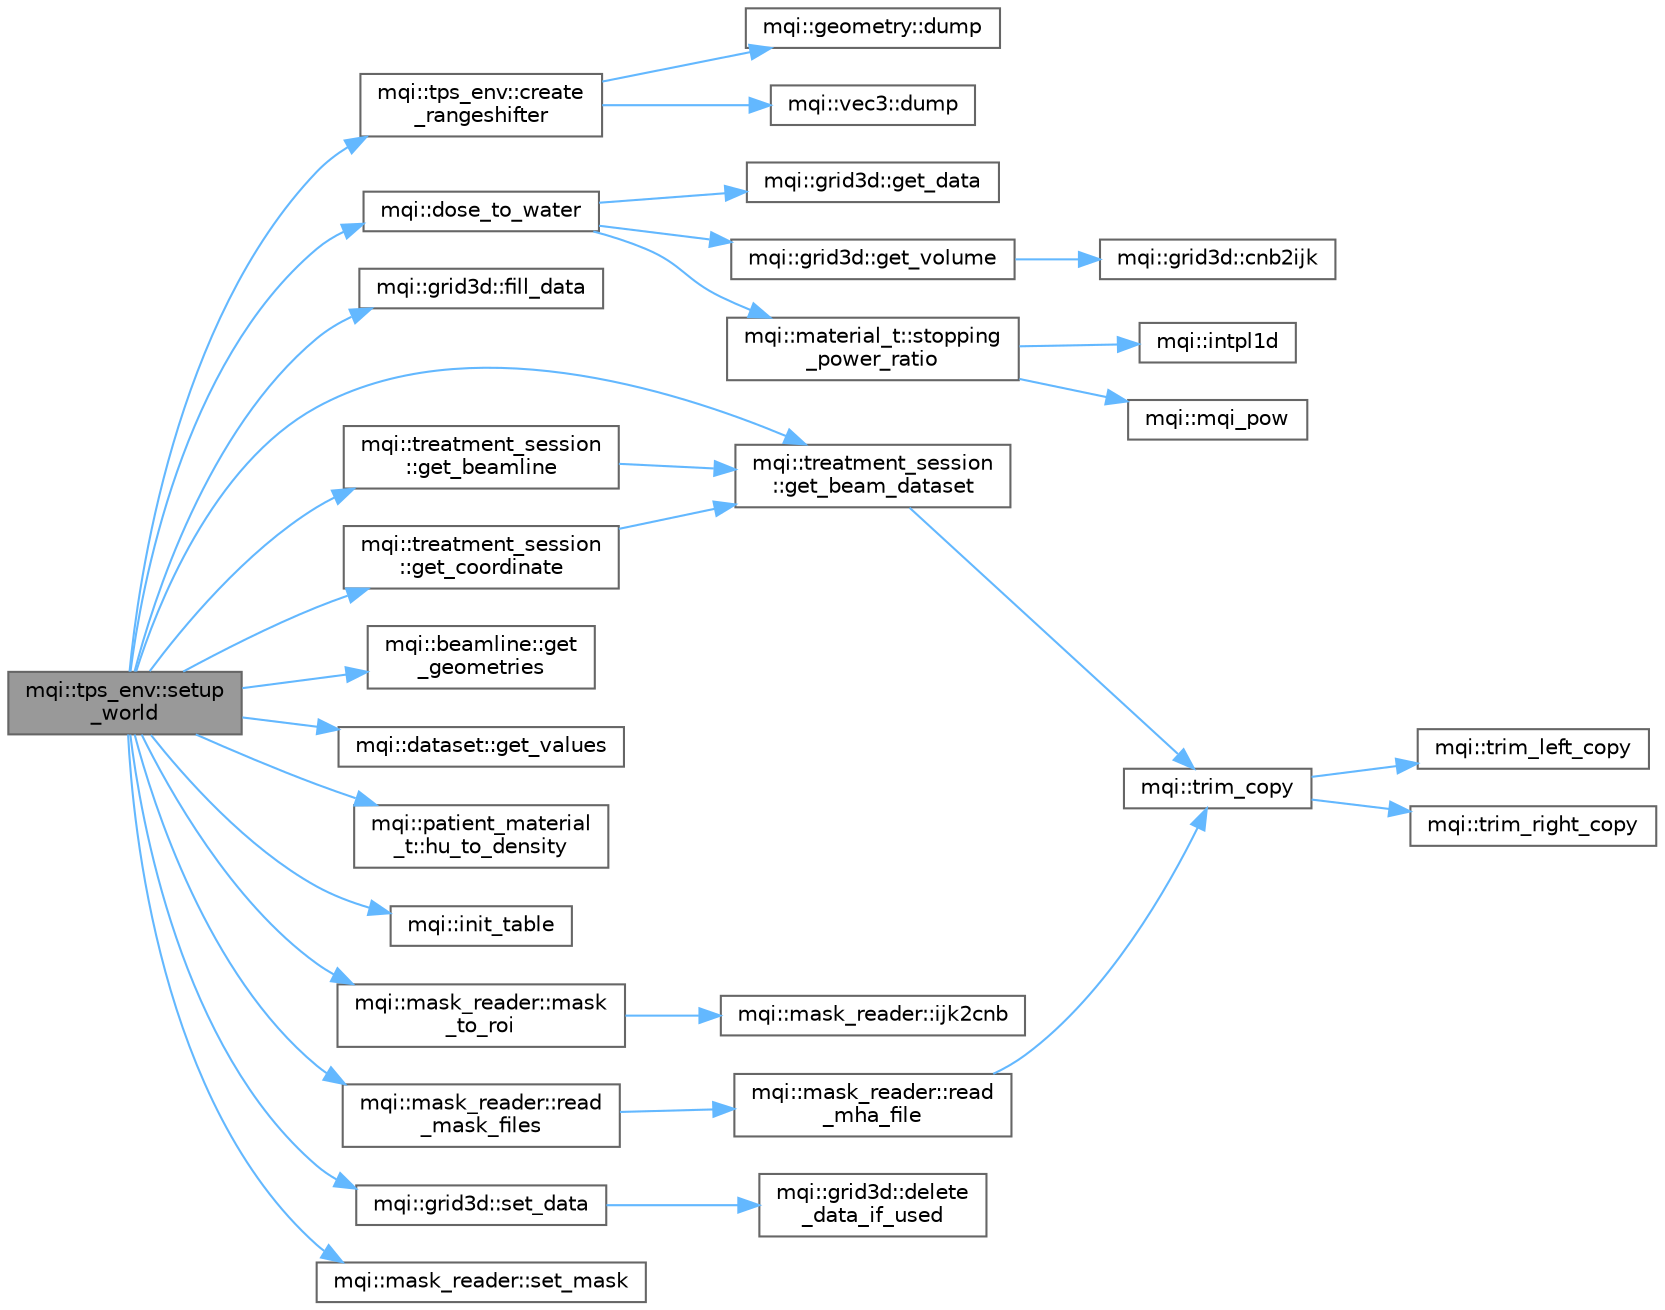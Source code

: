 digraph "mqi::tps_env::setup_world"
{
 // LATEX_PDF_SIZE
  bgcolor="transparent";
  edge [fontname=Helvetica,fontsize=10,labelfontname=Helvetica,labelfontsize=10];
  node [fontname=Helvetica,fontsize=10,shape=box,height=0.2,width=0.4];
  rankdir="LR";
  Node1 [id="Node000001",label="mqi::tps_env::setup\l_world",height=0.2,width=0.4,color="gray40", fillcolor="grey60", style="filled", fontcolor="black",tooltip="Sets up the world geometry, including the patient geometry from CT data and beamline components."];
  Node1 -> Node2 [id="edge1_Node000001_Node000002",color="steelblue1",style="solid",tooltip=" "];
  Node2 [id="Node000002",label="mqi::tps_env::create\l_rangeshifter",height=0.2,width=0.4,color="grey40", fillcolor="white", style="filled",URL="$classmqi_1_1tps__env.html#afde2823460b76e432a3ac2e4a2246fe6",tooltip="Creates a rangeshifter geometry node."];
  Node2 -> Node3 [id="edge2_Node000002_Node000003",color="steelblue1",style="solid",tooltip=" "];
  Node3 [id="Node000003",label="mqi::geometry::dump",height=0.2,width=0.4,color="grey40", fillcolor="white", style="filled",URL="$classmqi_1_1geometry.html#afe20063c3045cc169f1d292413d2683a",tooltip="A virtual method to print information about the geometry."];
  Node2 -> Node4 [id="edge3_Node000002_Node000004",color="steelblue1",style="solid",tooltip=" "];
  Node4 [id="Node000004",label="mqi::vec3::dump",height=0.2,width=0.4,color="grey40", fillcolor="white", style="filled",URL="$classmqi_1_1vec3.html#a6f82cc668e61e6a8fc148cd8405e4a56",tooltip="Dumps the vector's components to the console."];
  Node1 -> Node5 [id="edge4_Node000001_Node000005",color="steelblue1",style="solid",tooltip=" "];
  Node5 [id="Node000005",label="mqi::dose_to_water",height=0.2,width=0.4,color="grey40", fillcolor="white", style="filled",URL="$namespacemqi.html#adda5b422b7cfb5a2ef8b17d46530a1ca",tooltip="Calculates the dose-to-water for a given particle track."];
  Node5 -> Node6 [id="edge5_Node000005_Node000006",color="steelblue1",style="solid",tooltip=" "];
  Node6 [id="Node000006",label="mqi::grid3d::get_data",height=0.2,width=0.4,color="grey40", fillcolor="white", style="filled",URL="$classmqi_1_1grid3d.html#aba5c88c21de4944b3d8ca112225adf98",tooltip="Gets a pointer to the grid's internal data array."];
  Node5 -> Node7 [id="edge6_Node000005_Node000007",color="steelblue1",style="solid",tooltip=" "];
  Node7 [id="Node000007",label="mqi::grid3d::get_volume",height=0.2,width=0.4,color="grey40", fillcolor="white", style="filled",URL="$classmqi_1_1grid3d.html#a45a0d9383b3503ab8cfc06ffd948a6cc",tooltip="Calculates the volume of a voxel at a given 1D flattened index."];
  Node7 -> Node8 [id="edge7_Node000007_Node000008",color="steelblue1",style="solid",tooltip=" "];
  Node8 [id="Node000008",label="mqi::grid3d::cnb2ijk",height=0.2,width=0.4,color="grey40", fillcolor="white", style="filled",URL="$classmqi_1_1grid3d.html#af31edb87b7afcbc580d4cc66e1a951f4",tooltip="Converts a 1D flattened index back to a 3D index (i,j,k)."];
  Node5 -> Node9 [id="edge8_Node000005_Node000009",color="steelblue1",style="solid",tooltip=" "];
  Node9 [id="Node000009",label="mqi::material_t::stopping\l_power_ratio",height=0.2,width=0.4,color="grey40", fillcolor="white", style="filled",URL="$classmqi_1_1material__t.html#a7c3595f2fd822f213dee88a41af28e2b",tooltip="Calculates the stopping power ratio of the material relative to water."];
  Node9 -> Node10 [id="edge9_Node000009_Node000010",color="steelblue1",style="solid",tooltip=" "];
  Node10 [id="Node000010",label="mqi::intpl1d",height=0.2,width=0.4,color="grey40", fillcolor="white", style="filled",URL="$namespacemqi.html#a3056e4aa71c04575840237dbfe35b397",tooltip="Performs 1D linear interpolation."];
  Node9 -> Node11 [id="edge10_Node000009_Node000011",color="steelblue1",style="solid",tooltip=" "];
  Node11 [id="Node000011",label="mqi::mqi_pow",height=0.2,width=0.4,color="grey40", fillcolor="white", style="filled",URL="$namespacemqi.html#a3da16fe5ac4fb84d05d6d1620464667e",tooltip="Calculates a number raised to a power. Wrapper for pow or powf."];
  Node1 -> Node12 [id="edge11_Node000001_Node000012",color="steelblue1",style="solid",tooltip=" "];
  Node12 [id="Node000012",label="mqi::grid3d::fill_data",height=0.2,width=0.4,color="grey40", fillcolor="white", style="filled",URL="$classmqi_1_1grid3d.html#a6786dd8af70ec79d2ec59b0dcadf7902",tooltip="Allocates memory for the data array and fills the entire grid with a single value."];
  Node1 -> Node13 [id="edge12_Node000001_Node000013",color="steelblue1",style="solid",tooltip=" "];
  Node13 [id="Node000013",label="mqi::treatment_session\l::get_beam_dataset",height=0.2,width=0.4,color="grey40", fillcolor="white", style="filled",URL="$classmqi_1_1treatment__session.html#a2a3b3abb857ef6671d488e5821ba8f91",tooltip="Retrieves the DICOM dataset for a beam given its name."];
  Node13 -> Node14 [id="edge13_Node000013_Node000014",color="steelblue1",style="solid",tooltip=" "];
  Node14 [id="Node000014",label="mqi::trim_copy",height=0.2,width=0.4,color="grey40", fillcolor="white", style="filled",URL="$namespacemqi.html#aa0eab400a55a6a7957d2b4eb8391916b",tooltip="Removes leading and trailing whitespace from a string."];
  Node14 -> Node15 [id="edge14_Node000014_Node000015",color="steelblue1",style="solid",tooltip=" "];
  Node15 [id="Node000015",label="mqi::trim_left_copy",height=0.2,width=0.4,color="grey40", fillcolor="white", style="filled",URL="$namespacemqi.html#ae5afdecf41c73ac5ca33fb96dfab63f6",tooltip="Removes leading whitespace from a string."];
  Node14 -> Node16 [id="edge15_Node000014_Node000016",color="steelblue1",style="solid",tooltip=" "];
  Node16 [id="Node000016",label="mqi::trim_right_copy",height=0.2,width=0.4,color="grey40", fillcolor="white", style="filled",URL="$namespacemqi.html#a44092bf42c4446f872fd67a0fd085e6d",tooltip="Removes trailing whitespace from a string."];
  Node1 -> Node17 [id="edge16_Node000001_Node000017",color="steelblue1",style="solid",tooltip=" "];
  Node17 [id="Node000017",label="mqi::treatment_session\l::get_beamline",height=0.2,width=0.4,color="grey40", fillcolor="white", style="filled",URL="$classmqi_1_1treatment__session.html#a901fd1a39674807e5a29421c94b64c3d",tooltip="Gets the beamline object for a specific beam."];
  Node17 -> Node13 [id="edge17_Node000017_Node000013",color="steelblue1",style="solid",tooltip=" "];
  Node1 -> Node18 [id="edge18_Node000001_Node000018",color="steelblue1",style="solid",tooltip=" "];
  Node18 [id="Node000018",label="mqi::treatment_session\l::get_coordinate",height=0.2,width=0.4,color="grey40", fillcolor="white", style="filled",URL="$classmqi_1_1treatment__session.html#aa60104ac826f8d913b996bd9ec2690f8",tooltip="Gets the coordinate transformation object for a specific beam."];
  Node18 -> Node13 [id="edge19_Node000018_Node000013",color="steelblue1",style="solid",tooltip=" "];
  Node1 -> Node19 [id="edge20_Node000001_Node000019",color="steelblue1",style="solid",tooltip=" "];
  Node19 [id="Node000019",label="mqi::beamline::get\l_geometries",height=0.2,width=0.4,color="grey40", fillcolor="white", style="filled",URL="$classmqi_1_1beamline.html#a0005e7646e09139dedfad76f8a57dbdb",tooltip="Returns a constant reference to the geometry container."];
  Node1 -> Node20 [id="edge21_Node000001_Node000020",color="steelblue1",style="solid",tooltip=" "];
  Node20 [id="Node000020",label="mqi::dataset::get_values",height=0.2,width=0.4,color="grey40", fillcolor="white", style="filled",URL="$classmqi_1_1dataset.html#a130e4628d63df284815b13831b5e6621",tooltip="Extracts and converts values from a raw DICOM byte stream into a vector of floats."];
  Node1 -> Node21 [id="edge22_Node000001_Node000021",color="steelblue1",style="solid",tooltip=" "];
  Node21 [id="Node000021",label="mqi::patient_material\l_t::hu_to_density",height=0.2,width=0.4,color="grey40", fillcolor="white", style="filled",URL="$classmqi_1_1patient__material__t.html#aa17ee10f2f8d44ae7372c015cbfa496e",tooltip="Converts a Hounsfield Unit (HU) value to mass density."];
  Node1 -> Node22 [id="edge23_Node000001_Node000022",color="steelblue1",style="solid",tooltip=" "];
  Node22 [id="Node000022",label="mqi::init_table",height=0.2,width=0.4,color="grey40", fillcolor="white", style="filled",URL="$namespacemqi.html#ad67a4dae353ced6d153cca791bef2553",tooltip="Initializes a hash table on the host (CPU)."];
  Node1 -> Node23 [id="edge24_Node000001_Node000023",color="steelblue1",style="solid",tooltip=" "];
  Node23 [id="Node000023",label="mqi::mask_reader::mask\l_to_roi",height=0.2,width=0.4,color="grey40", fillcolor="white", style="filled",URL="$classmqi_1_1mask__reader.html#a78decea97a6b11ec054704faf4ddbcc5",tooltip="Converts the bitmap mask into a more compressed Region of Interest (ROI) representation."];
  Node23 -> Node24 [id="edge25_Node000023_Node000024",color="steelblue1",style="solid",tooltip=" "];
  Node24 [id="Node000024",label="mqi::mask_reader::ijk2cnb",height=0.2,width=0.4,color="grey40", fillcolor="white", style="filled",URL="$classmqi_1_1mask__reader.html#a7f9db1c0f6b5813166a7545b8005691c",tooltip="Converts 3D grid indices (i, j, k) to a 1D flattened index."];
  Node1 -> Node25 [id="edge26_Node000001_Node000025",color="steelblue1",style="solid",tooltip=" "];
  Node25 [id="Node000025",label="mqi::mask_reader::read\l_mask_files",height=0.2,width=0.4,color="grey40", fillcolor="white", style="filled",URL="$classmqi_1_1mask__reader.html#abdfe7df76b188952593162e1caea9933",tooltip="Reads and combines multiple mask files into a single mask."];
  Node25 -> Node26 [id="edge27_Node000025_Node000026",color="steelblue1",style="solid",tooltip=" "];
  Node26 [id="Node000026",label="mqi::mask_reader::read\l_mha_file",height=0.2,width=0.4,color="grey40", fillcolor="white", style="filled",URL="$classmqi_1_1mask__reader.html#a89acdf14810668dea07ad5cfa24ae5d2",tooltip="Reads a single mask file in the MetaImage (.mha) format."];
  Node26 -> Node14 [id="edge28_Node000026_Node000014",color="steelblue1",style="solid",tooltip=" "];
  Node1 -> Node27 [id="edge29_Node000001_Node000027",color="steelblue1",style="solid",tooltip=" "];
  Node27 [id="Node000027",label="mqi::grid3d::set_data",height=0.2,width=0.4,color="grey40", fillcolor="white", style="filled",URL="$classmqi_1_1grid3d.html#a8c4f5e8338328031efb6da6735cb0a44",tooltip="Sets the grid's data from an externally managed data source."];
  Node27 -> Node28 [id="edge30_Node000027_Node000028",color="steelblue1",style="solid",tooltip=" "];
  Node28 [id="Node000028",label="mqi::grid3d::delete\l_data_if_used",height=0.2,width=0.4,color="grey40", fillcolor="white", style="filled",URL="$classmqi_1_1grid3d.html#a7abab5bbc64b3e40f63976d4079a279e",tooltip="Deletes the internal data array if it has been allocated."];
  Node1 -> Node29 [id="edge31_Node000001_Node000029",color="steelblue1",style="solid",tooltip=" "];
  Node29 [id="Node000029",label="mqi::mask_reader::set_mask",height=0.2,width=0.4,color="grey40", fillcolor="white", style="filled",URL="$classmqi_1_1mask__reader.html#a1fb212d9fa742e446047ca71dee81436",tooltip="Sets the total mask using data from an external source."];
}
